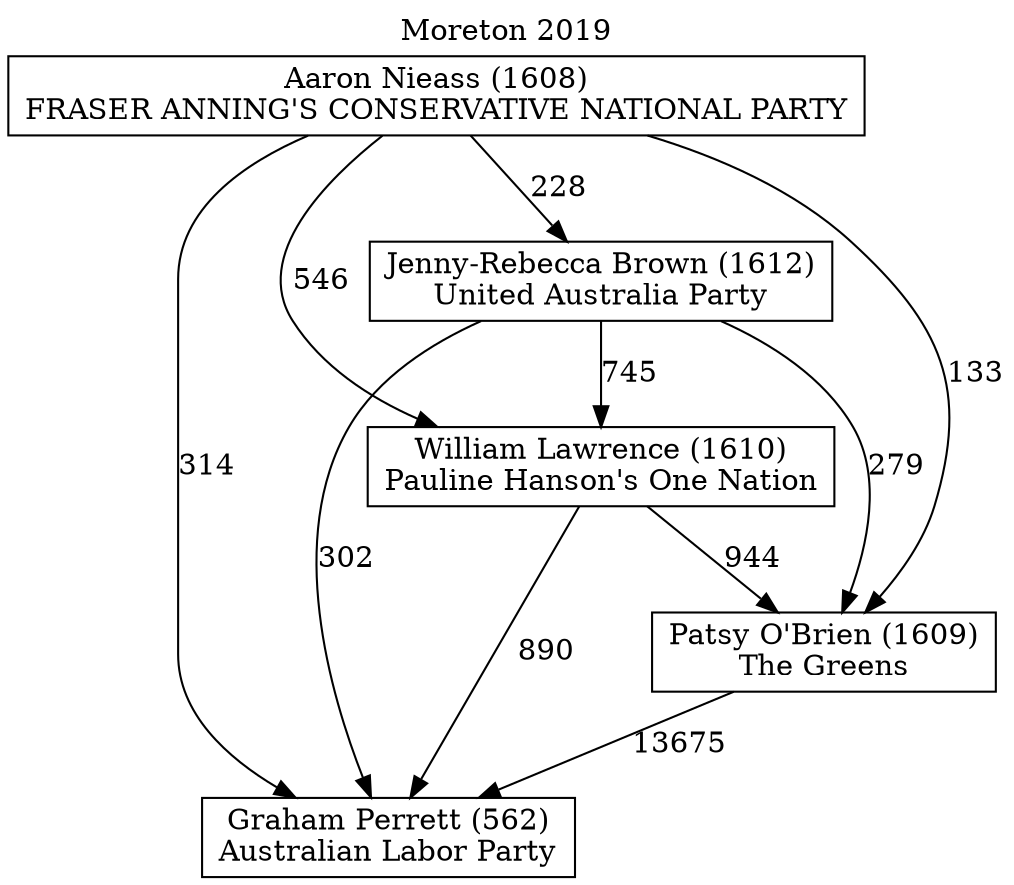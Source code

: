 // House preference flow
digraph "Graham Perrett (562)_Moreton_2019" {
	graph [label="Moreton 2019" labelloc=t mclimit=10]
	node [shape=box]
	"Aaron Nieass (1608)" [label="Aaron Nieass (1608)
FRASER ANNING'S CONSERVATIVE NATIONAL PARTY"]
	"Graham Perrett (562)" [label="Graham Perrett (562)
Australian Labor Party"]
	"Jenny-Rebecca Brown (1612)" [label="Jenny-Rebecca Brown (1612)
United Australia Party"]
	"Patsy O'Brien (1609)" [label="Patsy O'Brien (1609)
The Greens"]
	"William Lawrence (1610)" [label="William Lawrence (1610)
Pauline Hanson's One Nation"]
	"Aaron Nieass (1608)" -> "Graham Perrett (562)" [label=314]
	"Aaron Nieass (1608)" -> "Jenny-Rebecca Brown (1612)" [label=228]
	"Aaron Nieass (1608)" -> "Patsy O'Brien (1609)" [label=133]
	"Aaron Nieass (1608)" -> "William Lawrence (1610)" [label=546]
	"Jenny-Rebecca Brown (1612)" -> "Graham Perrett (562)" [label=302]
	"Jenny-Rebecca Brown (1612)" -> "Patsy O'Brien (1609)" [label=279]
	"Jenny-Rebecca Brown (1612)" -> "William Lawrence (1610)" [label=745]
	"Patsy O'Brien (1609)" -> "Graham Perrett (562)" [label=13675]
	"William Lawrence (1610)" -> "Graham Perrett (562)" [label=890]
	"William Lawrence (1610)" -> "Patsy O'Brien (1609)" [label=944]
}

